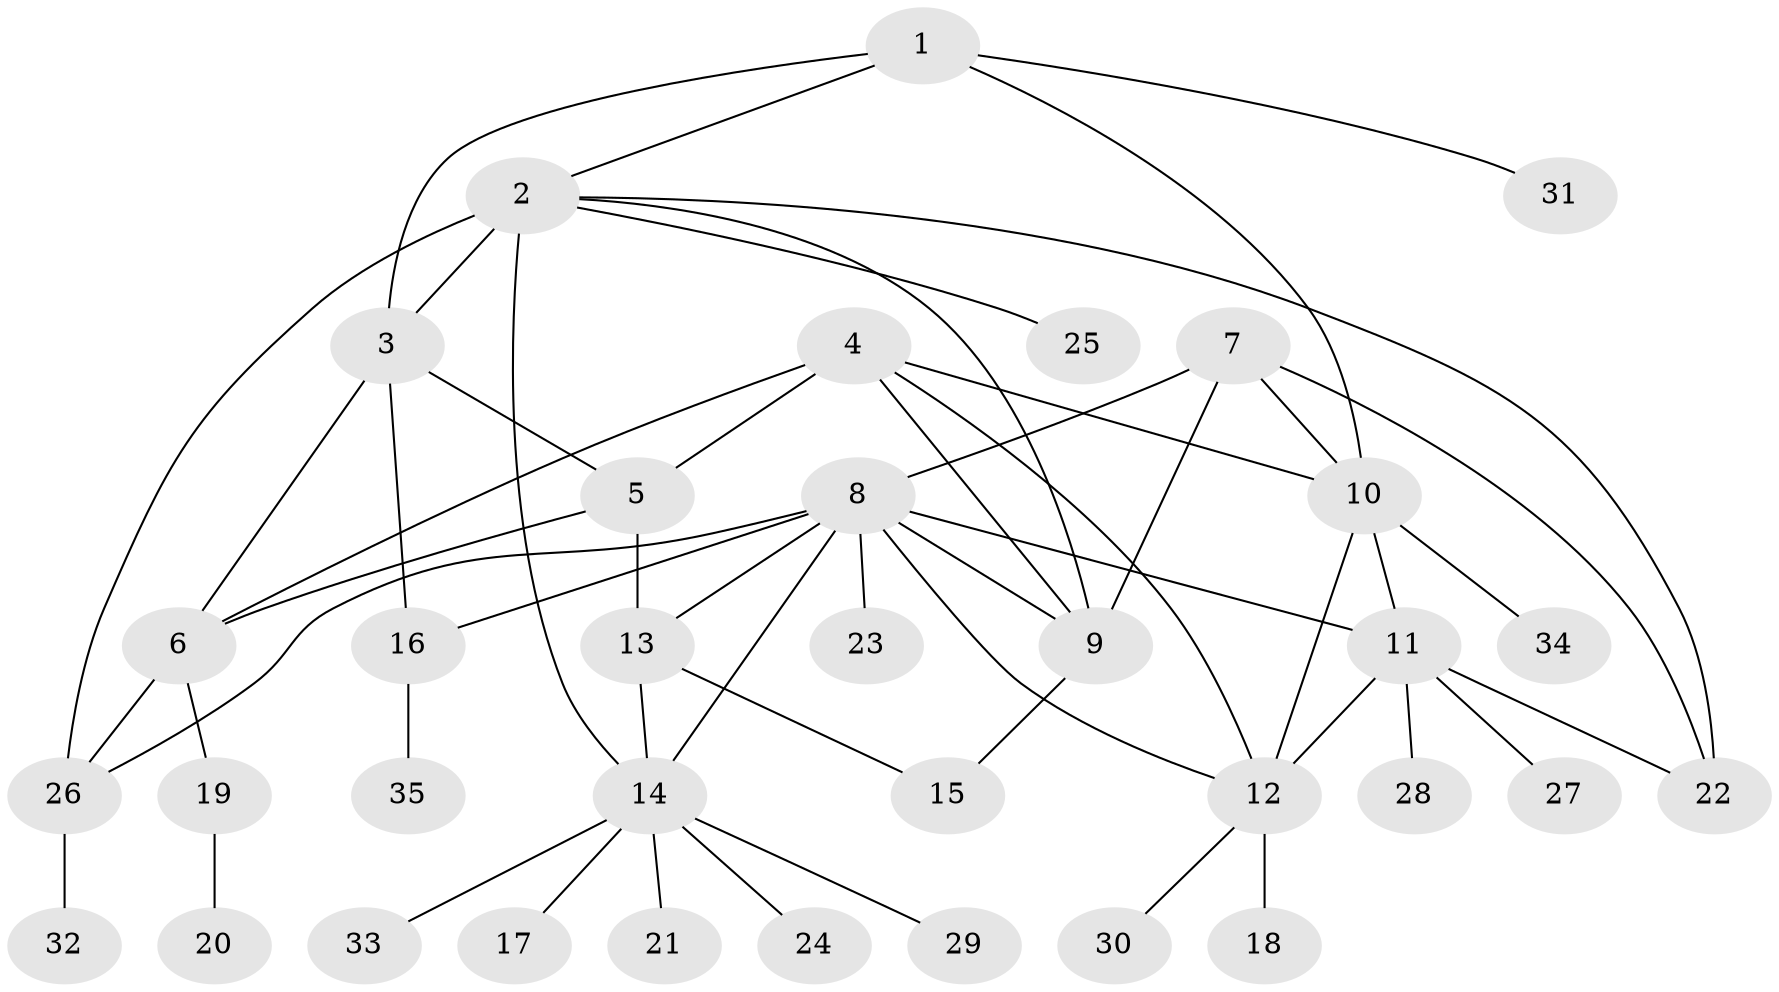 // original degree distribution, {5: 0.057971014492753624, 10: 0.014492753623188406, 7: 0.028985507246376812, 6: 0.057971014492753624, 4: 0.043478260869565216, 8: 0.014492753623188406, 3: 0.07246376811594203, 11: 0.014492753623188406, 9: 0.014492753623188406, 1: 0.5362318840579711, 2: 0.14492753623188406}
// Generated by graph-tools (version 1.1) at 2025/37/03/09/25 02:37:38]
// undirected, 35 vertices, 54 edges
graph export_dot {
graph [start="1"]
  node [color=gray90,style=filled];
  1;
  2;
  3;
  4;
  5;
  6;
  7;
  8;
  9;
  10;
  11;
  12;
  13;
  14;
  15;
  16;
  17;
  18;
  19;
  20;
  21;
  22;
  23;
  24;
  25;
  26;
  27;
  28;
  29;
  30;
  31;
  32;
  33;
  34;
  35;
  1 -- 2 [weight=1.0];
  1 -- 3 [weight=1.0];
  1 -- 10 [weight=1.0];
  1 -- 31 [weight=1.0];
  2 -- 3 [weight=1.0];
  2 -- 9 [weight=1.0];
  2 -- 14 [weight=1.0];
  2 -- 22 [weight=1.0];
  2 -- 25 [weight=1.0];
  2 -- 26 [weight=3.0];
  3 -- 5 [weight=1.0];
  3 -- 6 [weight=1.0];
  3 -- 16 [weight=2.0];
  4 -- 5 [weight=1.0];
  4 -- 6 [weight=1.0];
  4 -- 9 [weight=1.0];
  4 -- 10 [weight=1.0];
  4 -- 12 [weight=1.0];
  5 -- 6 [weight=2.0];
  5 -- 13 [weight=1.0];
  6 -- 19 [weight=1.0];
  6 -- 26 [weight=1.0];
  7 -- 8 [weight=4.0];
  7 -- 9 [weight=1.0];
  7 -- 10 [weight=1.0];
  7 -- 22 [weight=1.0];
  8 -- 9 [weight=1.0];
  8 -- 11 [weight=1.0];
  8 -- 12 [weight=1.0];
  8 -- 13 [weight=1.0];
  8 -- 14 [weight=1.0];
  8 -- 16 [weight=1.0];
  8 -- 23 [weight=1.0];
  8 -- 26 [weight=1.0];
  9 -- 15 [weight=1.0];
  10 -- 11 [weight=1.0];
  10 -- 12 [weight=1.0];
  10 -- 34 [weight=1.0];
  11 -- 12 [weight=2.0];
  11 -- 22 [weight=1.0];
  11 -- 27 [weight=1.0];
  11 -- 28 [weight=1.0];
  12 -- 18 [weight=4.0];
  12 -- 30 [weight=1.0];
  13 -- 14 [weight=1.0];
  13 -- 15 [weight=1.0];
  14 -- 17 [weight=1.0];
  14 -- 21 [weight=1.0];
  14 -- 24 [weight=1.0];
  14 -- 29 [weight=1.0];
  14 -- 33 [weight=1.0];
  16 -- 35 [weight=1.0];
  19 -- 20 [weight=3.0];
  26 -- 32 [weight=1.0];
}
